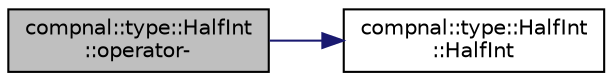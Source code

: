 digraph "compnal::type::HalfInt::operator-"
{
 // INTERACTIVE_SVG=YES
 // LATEX_PDF_SIZE
  edge [fontname="Helvetica",fontsize="10",labelfontname="Helvetica",labelfontsize="10"];
  node [fontname="Helvetica",fontsize="10",shape=record];
  rankdir="LR";
  Node1 [label="compnal::type::HalfInt\l::operator-",height=0.2,width=0.4,color="black", fillcolor="grey75", style="filled", fontcolor="black",tooltip="Operator overloading: unary negation operator."];
  Node1 -> Node2 [color="midnightblue",fontsize="10",style="solid",fontname="Helvetica"];
  Node2 [label="compnal::type::HalfInt\l::HalfInt",height=0.2,width=0.4,color="black", fillcolor="white", style="filled",URL="$de/dcb/classcompnal_1_1type_1_1_half_int.html#a62e84f737809e5553a760992b67cb9dc",tooltip="Constructor of HalfInt class."];
}
